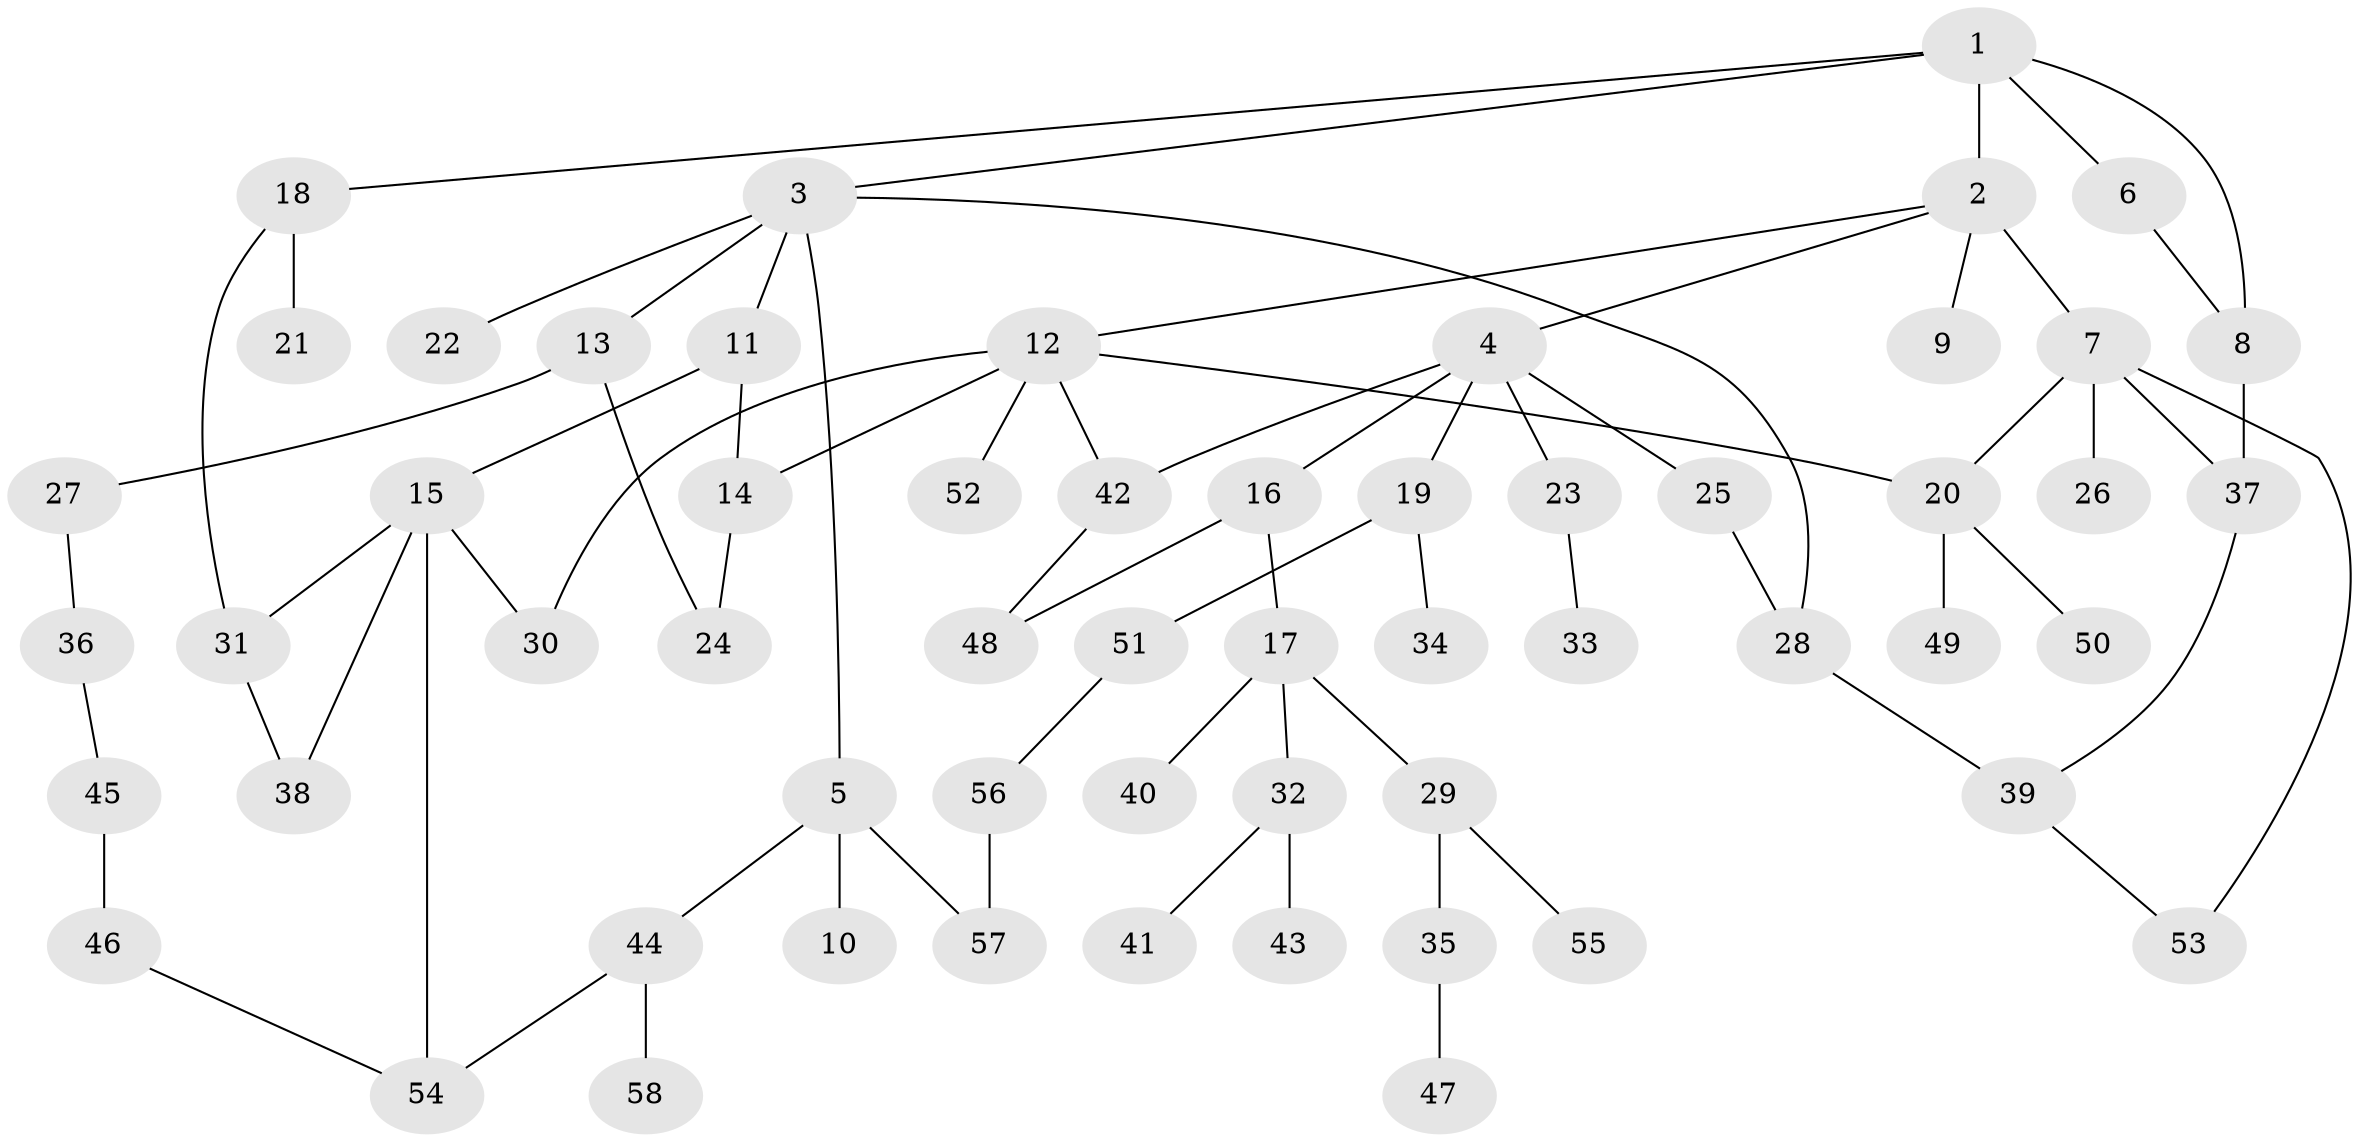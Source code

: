 // original degree distribution, {6: 0.008620689655172414, 9: 0.008620689655172414, 5: 0.02586206896551724, 7: 0.017241379310344827, 3: 0.1810344827586207, 2: 0.31896551724137934, 4: 0.08620689655172414, 1: 0.35344827586206895}
// Generated by graph-tools (version 1.1) at 2025/34/03/09/25 02:34:24]
// undirected, 58 vertices, 73 edges
graph export_dot {
graph [start="1"]
  node [color=gray90,style=filled];
  1;
  2;
  3;
  4;
  5;
  6;
  7;
  8;
  9;
  10;
  11;
  12;
  13;
  14;
  15;
  16;
  17;
  18;
  19;
  20;
  21;
  22;
  23;
  24;
  25;
  26;
  27;
  28;
  29;
  30;
  31;
  32;
  33;
  34;
  35;
  36;
  37;
  38;
  39;
  40;
  41;
  42;
  43;
  44;
  45;
  46;
  47;
  48;
  49;
  50;
  51;
  52;
  53;
  54;
  55;
  56;
  57;
  58;
  1 -- 2 [weight=1.0];
  1 -- 3 [weight=1.0];
  1 -- 6 [weight=1.0];
  1 -- 8 [weight=1.0];
  1 -- 18 [weight=1.0];
  2 -- 4 [weight=1.0];
  2 -- 7 [weight=4.0];
  2 -- 9 [weight=1.0];
  2 -- 12 [weight=1.0];
  3 -- 5 [weight=1.0];
  3 -- 11 [weight=1.0];
  3 -- 13 [weight=1.0];
  3 -- 22 [weight=1.0];
  3 -- 28 [weight=1.0];
  4 -- 16 [weight=1.0];
  4 -- 19 [weight=1.0];
  4 -- 23 [weight=1.0];
  4 -- 25 [weight=1.0];
  4 -- 42 [weight=1.0];
  5 -- 10 [weight=1.0];
  5 -- 44 [weight=1.0];
  5 -- 57 [weight=1.0];
  6 -- 8 [weight=1.0];
  7 -- 20 [weight=1.0];
  7 -- 26 [weight=1.0];
  7 -- 37 [weight=1.0];
  7 -- 53 [weight=1.0];
  8 -- 37 [weight=1.0];
  11 -- 14 [weight=1.0];
  11 -- 15 [weight=1.0];
  12 -- 14 [weight=1.0];
  12 -- 20 [weight=1.0];
  12 -- 30 [weight=1.0];
  12 -- 42 [weight=1.0];
  12 -- 52 [weight=1.0];
  13 -- 24 [weight=1.0];
  13 -- 27 [weight=1.0];
  14 -- 24 [weight=1.0];
  15 -- 30 [weight=1.0];
  15 -- 31 [weight=1.0];
  15 -- 38 [weight=1.0];
  15 -- 54 [weight=1.0];
  16 -- 17 [weight=1.0];
  16 -- 48 [weight=1.0];
  17 -- 29 [weight=1.0];
  17 -- 32 [weight=1.0];
  17 -- 40 [weight=1.0];
  18 -- 21 [weight=1.0];
  18 -- 31 [weight=1.0];
  19 -- 34 [weight=1.0];
  19 -- 51 [weight=1.0];
  20 -- 49 [weight=4.0];
  20 -- 50 [weight=1.0];
  23 -- 33 [weight=1.0];
  25 -- 28 [weight=1.0];
  27 -- 36 [weight=1.0];
  28 -- 39 [weight=2.0];
  29 -- 35 [weight=1.0];
  29 -- 55 [weight=1.0];
  31 -- 38 [weight=1.0];
  32 -- 41 [weight=1.0];
  32 -- 43 [weight=1.0];
  35 -- 47 [weight=1.0];
  36 -- 45 [weight=1.0];
  37 -- 39 [weight=1.0];
  39 -- 53 [weight=1.0];
  42 -- 48 [weight=1.0];
  44 -- 54 [weight=1.0];
  44 -- 58 [weight=1.0];
  45 -- 46 [weight=2.0];
  46 -- 54 [weight=1.0];
  51 -- 56 [weight=1.0];
  56 -- 57 [weight=1.0];
}
